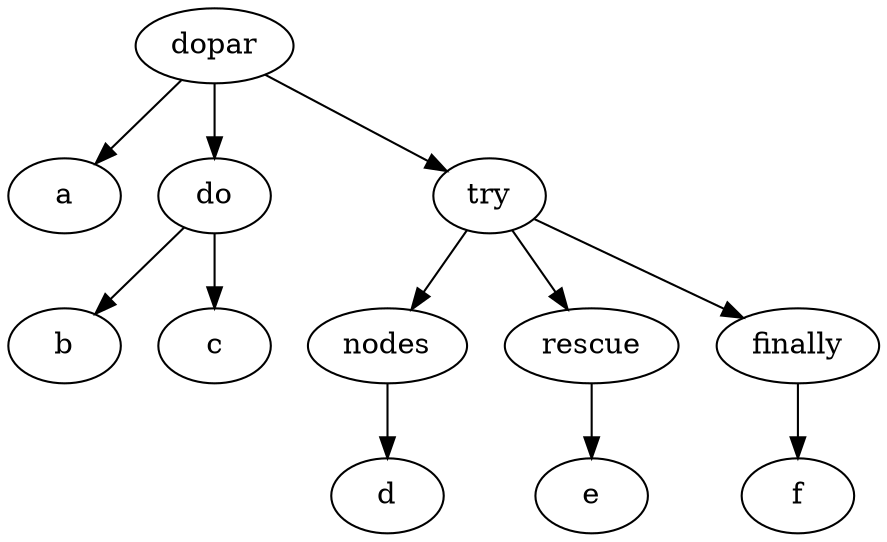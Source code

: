 digraph {
   dopar -> a
   dopar -> do
   dopar -> try

   do -> b
   do -> c
   try -> nodes
   try -> rescue
   try -> finally

   nodes -> d
   rescue -> e
   finally -> f
}